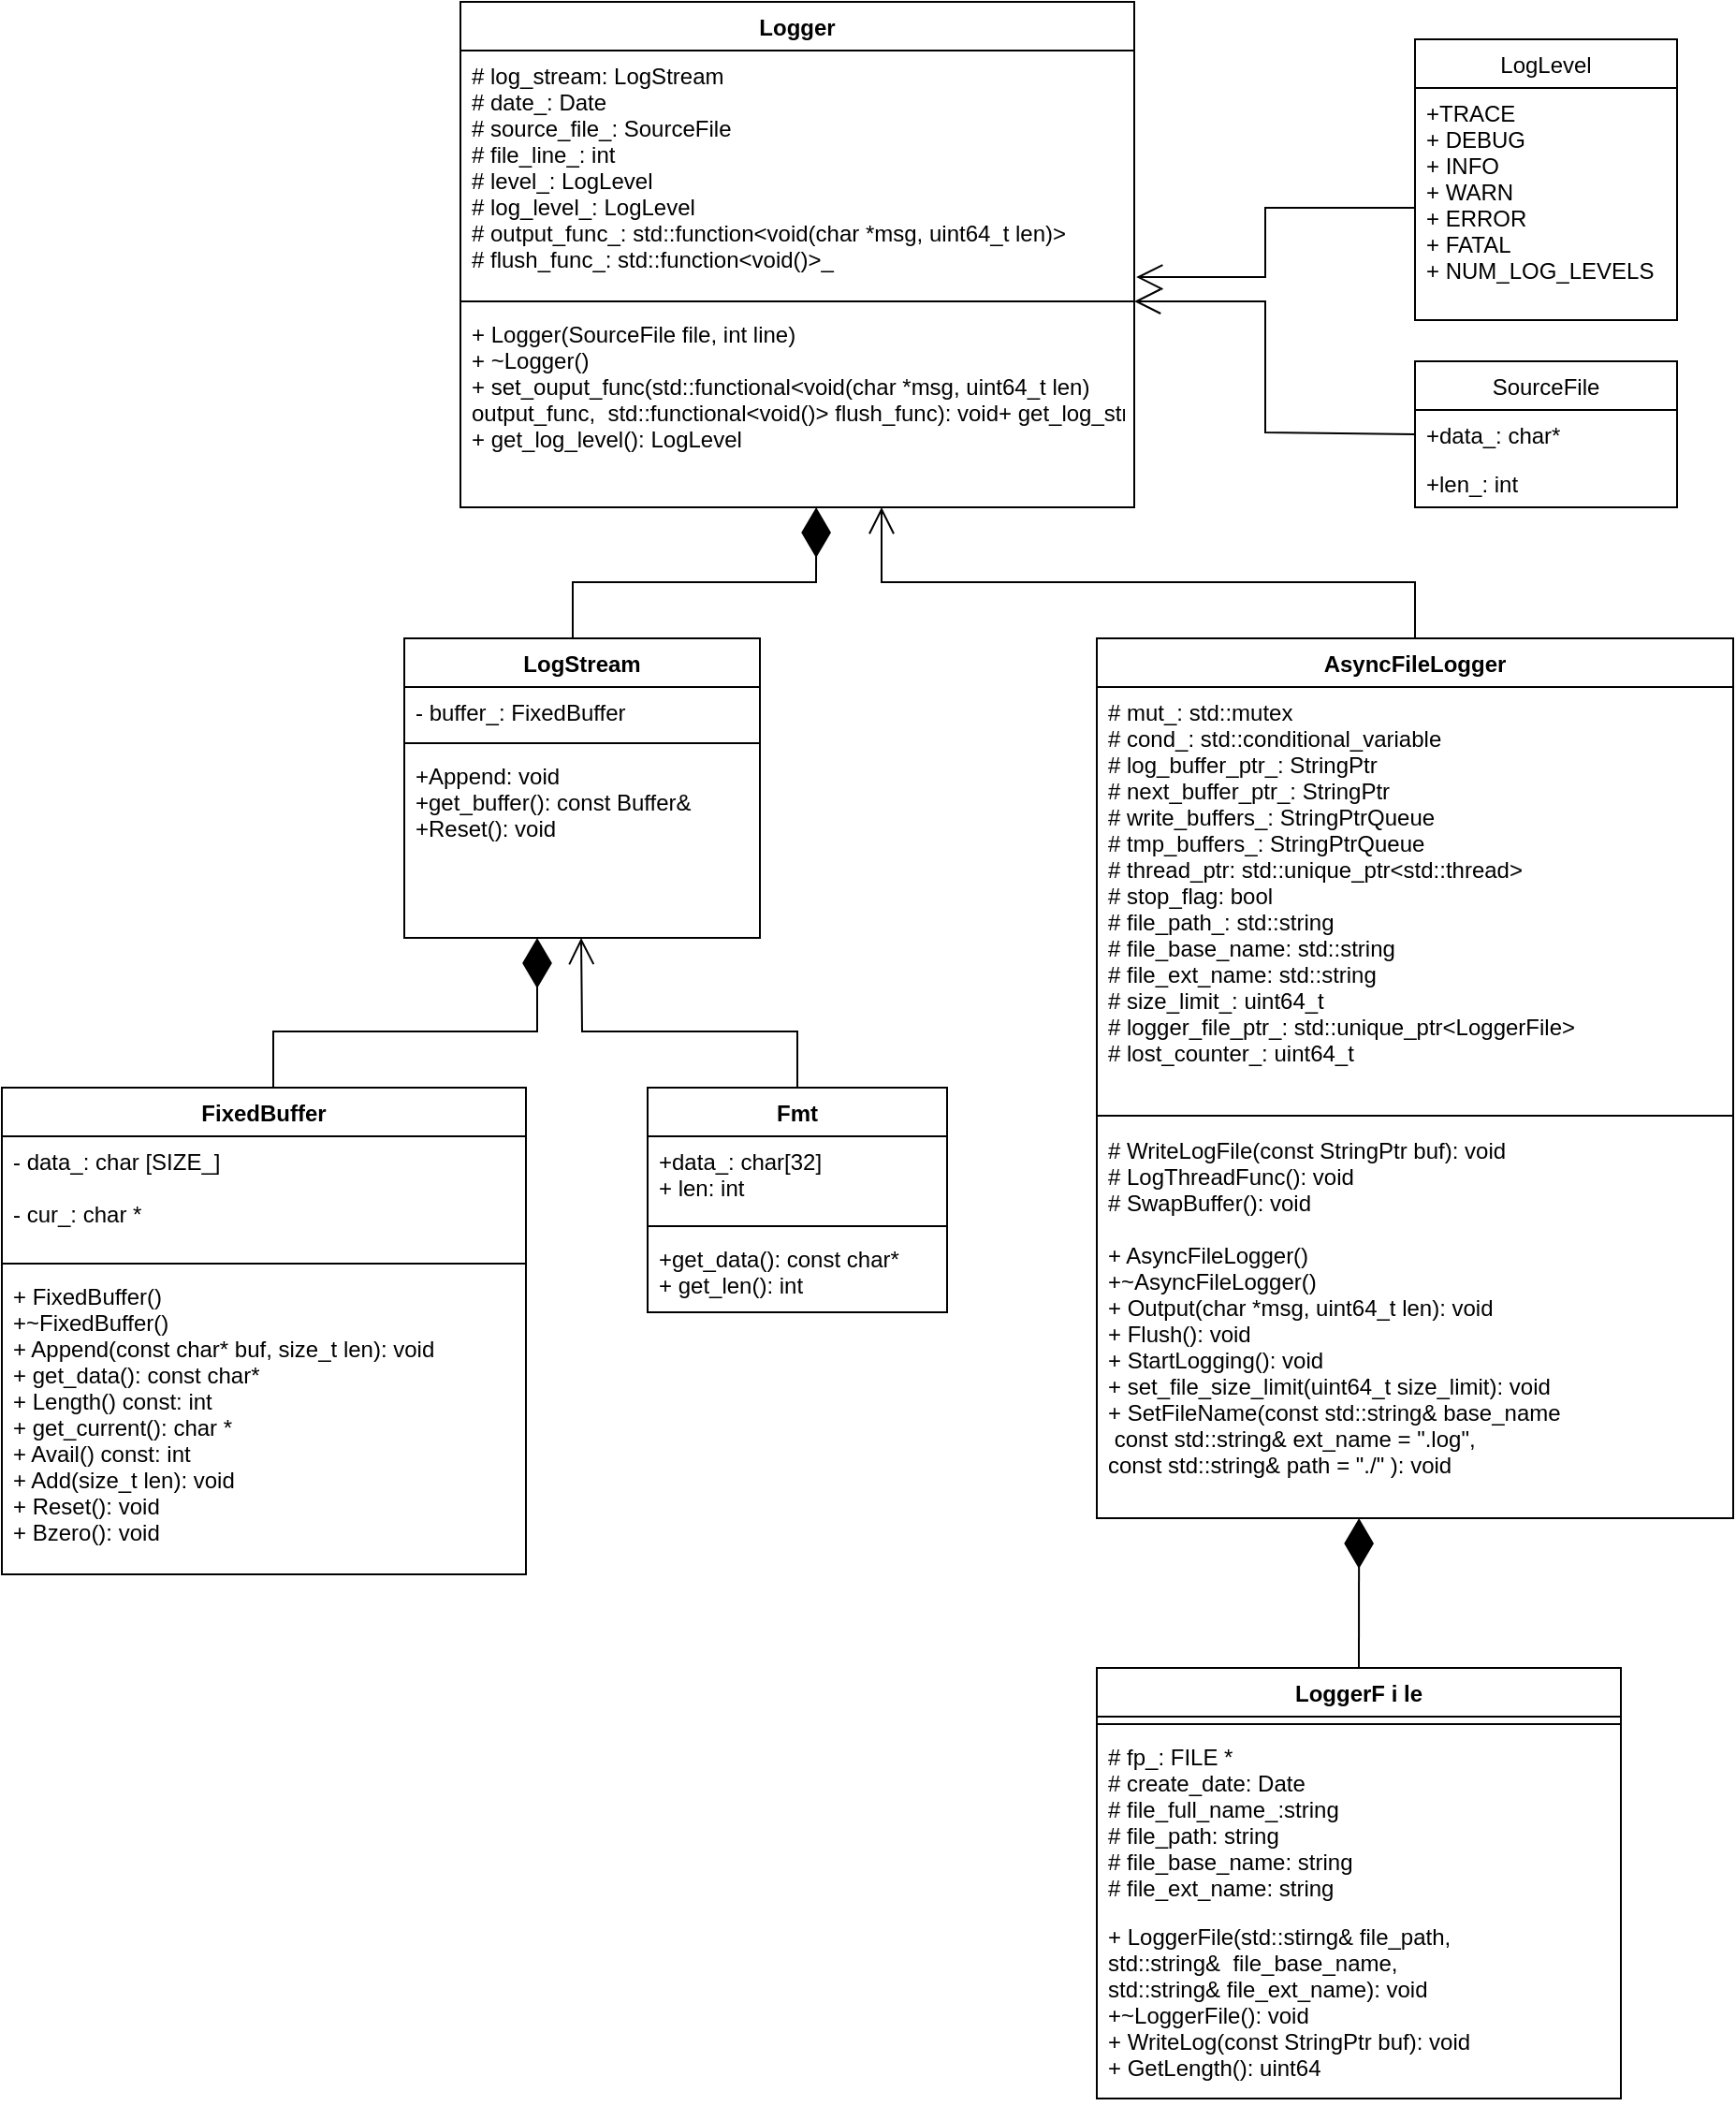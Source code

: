 <mxfile version="20.0.1" type="github">
  <diagram id="tQKzoFUhDa2zZlD9XtvQ" name="Page-1">
    <mxGraphModel dx="1386" dy="756" grid="1" gridSize="10" guides="1" tooltips="1" connect="1" arrows="1" fold="1" page="1" pageScale="1" pageWidth="1100" pageHeight="850" math="0" shadow="0">
      <root>
        <mxCell id="0" />
        <mxCell id="1" parent="0" />
        <mxCell id="zEeFxS3j3k9Rs45BbKG4-5" value="FixedBuffer" style="swimlane;fontStyle=1;align=center;verticalAlign=top;childLayout=stackLayout;horizontal=1;startSize=26;horizontalStack=0;resizeParent=1;resizeParentMax=0;resizeLast=0;collapsible=1;marginBottom=0;" parent="1" vertex="1">
          <mxGeometry x="45" y="790" width="280" height="260" as="geometry">
            <mxRectangle x="380" y="200" width="100" height="26" as="alternateBounds" />
          </mxGeometry>
        </mxCell>
        <mxCell id="zEeFxS3j3k9Rs45BbKG4-6" value="- data_: char [SIZE_]&#xa;&#xa;- cur_: char *&#xa;&#xa;" style="text;strokeColor=none;fillColor=none;align=left;verticalAlign=top;spacingLeft=4;spacingRight=4;overflow=hidden;rotatable=0;points=[[0,0.5],[1,0.5]];portConstraint=eastwest;" parent="zEeFxS3j3k9Rs45BbKG4-5" vertex="1">
          <mxGeometry y="26" width="280" height="64" as="geometry" />
        </mxCell>
        <mxCell id="zEeFxS3j3k9Rs45BbKG4-7" value="" style="line;strokeWidth=1;fillColor=none;align=left;verticalAlign=middle;spacingTop=-1;spacingLeft=3;spacingRight=3;rotatable=0;labelPosition=right;points=[];portConstraint=eastwest;" parent="zEeFxS3j3k9Rs45BbKG4-5" vertex="1">
          <mxGeometry y="90" width="280" height="8" as="geometry" />
        </mxCell>
        <mxCell id="zEeFxS3j3k9Rs45BbKG4-8" value="+ FixedBuffer()&#xa;+~FixedBuffer()&#xa;+ Append(const char* buf, size_t len): void&#xa;+ get_data(): const char*&#xa;+ Length() const: int&#xa;+ get_current(): char *&#xa;+ Avail() const: int&#xa;+ Add(size_t len): void&#xa;+ Reset(): void&#xa;+ Bzero(): void&#xa;&#xa;" style="text;strokeColor=none;fillColor=none;align=left;verticalAlign=top;spacingLeft=4;spacingRight=4;overflow=hidden;rotatable=0;points=[[0,0.5],[1,0.5]];portConstraint=eastwest;" parent="zEeFxS3j3k9Rs45BbKG4-5" vertex="1">
          <mxGeometry y="98" width="280" height="162" as="geometry" />
        </mxCell>
        <mxCell id="zEeFxS3j3k9Rs45BbKG4-9" value="LogStream" style="swimlane;fontStyle=1;align=center;verticalAlign=top;childLayout=stackLayout;horizontal=1;startSize=26;horizontalStack=0;resizeParent=1;resizeParentMax=0;resizeLast=0;collapsible=1;marginBottom=0;" parent="1" vertex="1">
          <mxGeometry x="260" y="550" width="190" height="160" as="geometry" />
        </mxCell>
        <mxCell id="zEeFxS3j3k9Rs45BbKG4-10" value="- buffer_: FixedBuffer" style="text;strokeColor=none;fillColor=none;align=left;verticalAlign=top;spacingLeft=4;spacingRight=4;overflow=hidden;rotatable=0;points=[[0,0.5],[1,0.5]];portConstraint=eastwest;" parent="zEeFxS3j3k9Rs45BbKG4-9" vertex="1">
          <mxGeometry y="26" width="190" height="26" as="geometry" />
        </mxCell>
        <mxCell id="zEeFxS3j3k9Rs45BbKG4-11" value="" style="line;strokeWidth=1;fillColor=none;align=left;verticalAlign=middle;spacingTop=-1;spacingLeft=3;spacingRight=3;rotatable=0;labelPosition=right;points=[];portConstraint=eastwest;" parent="zEeFxS3j3k9Rs45BbKG4-9" vertex="1">
          <mxGeometry y="52" width="190" height="8" as="geometry" />
        </mxCell>
        <mxCell id="zEeFxS3j3k9Rs45BbKG4-12" value="+Append: void&#xa;+get_buffer(): const Buffer&amp;&#xa;+Reset(): void&#xa;" style="text;strokeColor=none;fillColor=none;align=left;verticalAlign=top;spacingLeft=4;spacingRight=4;overflow=hidden;rotatable=0;points=[[0,0.5],[1,0.5]];portConstraint=eastwest;" parent="zEeFxS3j3k9Rs45BbKG4-9" vertex="1">
          <mxGeometry y="60" width="190" height="100" as="geometry" />
        </mxCell>
        <mxCell id="zEeFxS3j3k9Rs45BbKG4-15" value="Fmt&#xa;" style="swimlane;fontStyle=1;align=center;verticalAlign=top;childLayout=stackLayout;horizontal=1;startSize=26;horizontalStack=0;resizeParent=1;resizeParentMax=0;resizeLast=0;collapsible=1;marginBottom=0;" parent="1" vertex="1">
          <mxGeometry x="390" y="790" width="160" height="120" as="geometry" />
        </mxCell>
        <mxCell id="zEeFxS3j3k9Rs45BbKG4-16" value="+data_: char[32]&#xa;+ len: int&#xa;" style="text;strokeColor=none;fillColor=none;align=left;verticalAlign=top;spacingLeft=4;spacingRight=4;overflow=hidden;rotatable=0;points=[[0,0.5],[1,0.5]];portConstraint=eastwest;" parent="zEeFxS3j3k9Rs45BbKG4-15" vertex="1">
          <mxGeometry y="26" width="160" height="44" as="geometry" />
        </mxCell>
        <mxCell id="zEeFxS3j3k9Rs45BbKG4-17" value="" style="line;strokeWidth=1;fillColor=none;align=left;verticalAlign=middle;spacingTop=-1;spacingLeft=3;spacingRight=3;rotatable=0;labelPosition=right;points=[];portConstraint=eastwest;" parent="zEeFxS3j3k9Rs45BbKG4-15" vertex="1">
          <mxGeometry y="70" width="160" height="8" as="geometry" />
        </mxCell>
        <mxCell id="zEeFxS3j3k9Rs45BbKG4-18" value="+get_data(): const char*&#xa;+ get_len(): int&#xa;" style="text;strokeColor=none;fillColor=none;align=left;verticalAlign=top;spacingLeft=4;spacingRight=4;overflow=hidden;rotatable=0;points=[[0,0.5],[1,0.5]];portConstraint=eastwest;" parent="zEeFxS3j3k9Rs45BbKG4-15" vertex="1">
          <mxGeometry y="78" width="160" height="42" as="geometry" />
        </mxCell>
        <mxCell id="zEeFxS3j3k9Rs45BbKG4-19" value="SourceFile" style="swimlane;fontStyle=0;childLayout=stackLayout;horizontal=1;startSize=26;fillColor=none;horizontalStack=0;resizeParent=1;resizeParentMax=0;resizeLast=0;collapsible=1;marginBottom=0;" parent="1" vertex="1">
          <mxGeometry x="800" y="402" width="140" height="78" as="geometry" />
        </mxCell>
        <mxCell id="zEeFxS3j3k9Rs45BbKG4-20" value="+data_: char*&#xa;" style="text;strokeColor=none;fillColor=none;align=left;verticalAlign=top;spacingLeft=4;spacingRight=4;overflow=hidden;rotatable=0;points=[[0,0.5],[1,0.5]];portConstraint=eastwest;" parent="zEeFxS3j3k9Rs45BbKG4-19" vertex="1">
          <mxGeometry y="26" width="140" height="26" as="geometry" />
        </mxCell>
        <mxCell id="zEeFxS3j3k9Rs45BbKG4-21" value="+len_: int" style="text;strokeColor=none;fillColor=none;align=left;verticalAlign=top;spacingLeft=4;spacingRight=4;overflow=hidden;rotatable=0;points=[[0,0.5],[1,0.5]];portConstraint=eastwest;" parent="zEeFxS3j3k9Rs45BbKG4-19" vertex="1">
          <mxGeometry y="52" width="140" height="26" as="geometry" />
        </mxCell>
        <mxCell id="fdArxDOPQhIitRw5iIgI-4" value="" style="endArrow=open;endFill=1;endSize=12;html=1;rounded=0;exitX=0.5;exitY=0;exitDx=0;exitDy=0;" edge="1" parent="1" source="zEeFxS3j3k9Rs45BbKG4-15">
          <mxGeometry width="160" relative="1" as="geometry">
            <mxPoint x="354.5" y="780" as="sourcePoint" />
            <mxPoint x="354.5" y="710" as="targetPoint" />
            <Array as="points">
              <mxPoint x="470" y="760" />
              <mxPoint x="355" y="760" />
            </Array>
          </mxGeometry>
        </mxCell>
        <mxCell id="fdArxDOPQhIitRw5iIgI-8" value="" style="endArrow=diamondThin;endFill=1;endSize=24;html=1;rounded=0;" edge="1" parent="1">
          <mxGeometry width="160" relative="1" as="geometry">
            <mxPoint x="190" y="790" as="sourcePoint" />
            <mxPoint x="331" y="710" as="targetPoint" />
            <Array as="points">
              <mxPoint x="190" y="790" />
              <mxPoint x="190" y="760" />
              <mxPoint x="331" y="760" />
            </Array>
          </mxGeometry>
        </mxCell>
        <mxCell id="fdArxDOPQhIitRw5iIgI-14" value="LoggerF i le" style="swimlane;fontStyle=1;align=center;verticalAlign=top;childLayout=stackLayout;horizontal=1;startSize=26;horizontalStack=0;resizeParent=1;resizeParentMax=0;resizeLast=0;collapsible=1;marginBottom=0;" vertex="1" parent="1">
          <mxGeometry x="630" y="1100" width="280" height="230" as="geometry" />
        </mxCell>
        <mxCell id="fdArxDOPQhIitRw5iIgI-32" value="" style="endArrow=diamondThin;endFill=1;endSize=24;html=1;rounded=0;entryX=0.412;entryY=1;entryDx=0;entryDy=0;entryPerimeter=0;" edge="1" parent="fdArxDOPQhIitRw5iIgI-14" target="fdArxDOPQhIitRw5iIgI-21">
          <mxGeometry width="160" relative="1" as="geometry">
            <mxPoint x="140" as="sourcePoint" />
            <mxPoint x="300" as="targetPoint" />
          </mxGeometry>
        </mxCell>
        <mxCell id="fdArxDOPQhIitRw5iIgI-16" value="" style="line;strokeWidth=1;fillColor=none;align=left;verticalAlign=middle;spacingTop=-1;spacingLeft=3;spacingRight=3;rotatable=0;labelPosition=right;points=[];portConstraint=eastwest;" vertex="1" parent="fdArxDOPQhIitRw5iIgI-14">
          <mxGeometry y="26" width="280" height="8" as="geometry" />
        </mxCell>
        <mxCell id="fdArxDOPQhIitRw5iIgI-15" value="# fp_: FILE *&#xa;# create_date: Date&#xa;# file_full_name_:string&#xa;# file_path: string&#xa;# file_base_name: string&#xa;# file_ext_name: string" style="text;strokeColor=none;fillColor=none;align=left;verticalAlign=top;spacingLeft=4;spacingRight=4;overflow=hidden;rotatable=0;points=[[0,0.5],[1,0.5]];portConstraint=eastwest;" vertex="1" parent="fdArxDOPQhIitRw5iIgI-14">
          <mxGeometry y="34" width="280" height="96" as="geometry" />
        </mxCell>
        <mxCell id="fdArxDOPQhIitRw5iIgI-17" value="+ LoggerFile(std::stirng&amp; file_path, &#xa;std::string&amp;  file_base_name, &#xa;std::string&amp; file_ext_name): void&#xa;+~LoggerFile(): void&#xa;+ WriteLog(const StringPtr buf): void&#xa;+ GetLength(): uint64" style="text;strokeColor=none;fillColor=none;align=left;verticalAlign=top;spacingLeft=4;spacingRight=4;overflow=hidden;rotatable=0;points=[[0,0.5],[1,0.5]];portConstraint=eastwest;" vertex="1" parent="fdArxDOPQhIitRw5iIgI-14">
          <mxGeometry y="130" width="280" height="100" as="geometry" />
        </mxCell>
        <mxCell id="fdArxDOPQhIitRw5iIgI-18" value="AsyncFileLogger" style="swimlane;fontStyle=1;align=center;verticalAlign=top;childLayout=stackLayout;horizontal=1;startSize=26;horizontalStack=0;resizeParent=1;resizeParentMax=0;resizeLast=0;collapsible=1;marginBottom=0;" vertex="1" parent="1">
          <mxGeometry x="630" y="550" width="340" height="470" as="geometry" />
        </mxCell>
        <mxCell id="fdArxDOPQhIitRw5iIgI-19" value="# mut_: std::mutex&#xa;# cond_: std::conditional_variable&#xa;# log_buffer_ptr_: StringPtr&#xa;# next_buffer_ptr_: StringPtr&#xa;# write_buffers_: StringPtrQueue&#xa;# tmp_buffers_: StringPtrQueue&#xa;# thread_ptr: std::unique_ptr&lt;std::thread&gt;&#xa;# stop_flag: bool&#xa;# file_path_: std::string&#xa;# file_base_name: std::string&#xa;# file_ext_name: std::string&#xa;# size_limit_: uint64_t&#xa;# logger_file_ptr_: std::unique_ptr&lt;LoggerFile&gt;&#xa;# lost_counter_: uint64_t&#xa;&#xa;" style="text;strokeColor=none;fillColor=none;align=left;verticalAlign=top;spacingLeft=4;spacingRight=4;overflow=hidden;rotatable=0;points=[[0,0.5],[1,0.5]];portConstraint=eastwest;" vertex="1" parent="fdArxDOPQhIitRw5iIgI-18">
          <mxGeometry y="26" width="340" height="224" as="geometry" />
        </mxCell>
        <mxCell id="fdArxDOPQhIitRw5iIgI-20" value="" style="line;strokeWidth=1;fillColor=none;align=left;verticalAlign=middle;spacingTop=-1;spacingLeft=3;spacingRight=3;rotatable=0;labelPosition=right;points=[];portConstraint=eastwest;" vertex="1" parent="fdArxDOPQhIitRw5iIgI-18">
          <mxGeometry y="250" width="340" height="10" as="geometry" />
        </mxCell>
        <mxCell id="fdArxDOPQhIitRw5iIgI-21" value="# WriteLogFile(const StringPtr buf): void&#xa;# LogThreadFunc(): void&#xa;# SwapBuffer(): void&#xa;&#xa;+ AsyncFileLogger()&#xa;+~AsyncFileLogger()&#xa;+ Output(char *msg, uint64_t len): void&#xa;+ Flush(): void&#xa;+ StartLogging(): void&#xa;+ set_file_size_limit(uint64_t size_limit): void&#xa;+ SetFileName(const std::string&amp; base_name&#xa; const std::string&amp; ext_name = &quot;.log&quot;, &#xa;const std::string&amp; path = &quot;./&quot; ): void&#xa;&#xa;" style="text;strokeColor=none;fillColor=none;align=left;verticalAlign=top;spacingLeft=4;spacingRight=4;overflow=hidden;rotatable=0;points=[[0,0.5],[1,0.5]];portConstraint=eastwest;" vertex="1" parent="fdArxDOPQhIitRw5iIgI-18">
          <mxGeometry y="260" width="340" height="210" as="geometry" />
        </mxCell>
        <mxCell id="fdArxDOPQhIitRw5iIgI-22" value="LogLevel" style="swimlane;fontStyle=0;childLayout=stackLayout;horizontal=1;startSize=26;fillColor=none;horizontalStack=0;resizeParent=1;resizeParentMax=0;resizeLast=0;collapsible=1;marginBottom=0;" vertex="1" parent="1">
          <mxGeometry x="800" y="230" width="140" height="150" as="geometry" />
        </mxCell>
        <mxCell id="fdArxDOPQhIitRw5iIgI-23" value="+TRACE&#xa;+ DEBUG&#xa;+ INFO&#xa;+ WARN&#xa;+ ERROR&#xa;+ FATAL&#xa;+ NUM_LOG_LEVELS&#xa;" style="text;strokeColor=none;fillColor=none;align=left;verticalAlign=top;spacingLeft=4;spacingRight=4;overflow=hidden;rotatable=0;points=[[0,0.5],[1,0.5]];portConstraint=eastwest;" vertex="1" parent="fdArxDOPQhIitRw5iIgI-22">
          <mxGeometry y="26" width="140" height="124" as="geometry" />
        </mxCell>
        <mxCell id="fdArxDOPQhIitRw5iIgI-26" value="Logger" style="swimlane;fontStyle=1;align=center;verticalAlign=top;childLayout=stackLayout;horizontal=1;startSize=26;horizontalStack=0;resizeParent=1;resizeParentMax=0;resizeLast=0;collapsible=1;marginBottom=0;" vertex="1" parent="1">
          <mxGeometry x="290" y="210" width="360" height="270" as="geometry" />
        </mxCell>
        <mxCell id="fdArxDOPQhIitRw5iIgI-27" value="# log_stream: LogStream&#xa;# date_: Date&#xa;# source_file_: SourceFile&#xa;# file_line_: int&#xa;# level_: LogLevel&#xa;# log_level_: LogLevel&#xa;# output_func_: std::function&lt;void(char *msg, uint64_t len)&gt;&#xa;# flush_func_: std::function&lt;void()&gt;_&#xa;" style="text;strokeColor=none;fillColor=none;align=left;verticalAlign=top;spacingLeft=4;spacingRight=4;overflow=hidden;rotatable=0;points=[[0,0.5],[1,0.5]];portConstraint=eastwest;" vertex="1" parent="fdArxDOPQhIitRw5iIgI-26">
          <mxGeometry y="26" width="360" height="130" as="geometry" />
        </mxCell>
        <mxCell id="fdArxDOPQhIitRw5iIgI-28" value="" style="line;strokeWidth=1;fillColor=none;align=left;verticalAlign=middle;spacingTop=-1;spacingLeft=3;spacingRight=3;rotatable=0;labelPosition=right;points=[];portConstraint=eastwest;" vertex="1" parent="fdArxDOPQhIitRw5iIgI-26">
          <mxGeometry y="156" width="360" height="8" as="geometry" />
        </mxCell>
        <mxCell id="fdArxDOPQhIitRw5iIgI-29" value="+ Logger(SourceFile file, int line)&#xa;+ ~Logger()&#xa;+ set_ouput_func(std::functional&lt;void(char *msg, uint64_t len)&#xa;output_func,  std::functional&lt;void()&gt; flush_func): void+ get_log_stream(): LogStream+ set_log_level(): void&#xa;+ get_log_level(): LogLevel" style="text;strokeColor=none;fillColor=none;align=left;verticalAlign=top;spacingLeft=4;spacingRight=4;overflow=hidden;rotatable=0;points=[[0,0.5],[1,0.5]];portConstraint=eastwest;" vertex="1" parent="fdArxDOPQhIitRw5iIgI-26">
          <mxGeometry y="164" width="360" height="106" as="geometry" />
        </mxCell>
        <mxCell id="fdArxDOPQhIitRw5iIgI-31" value="" style="endArrow=open;endFill=1;endSize=12;html=1;rounded=0;exitX=0;exitY=0.5;exitDx=0;exitDy=0;" edge="1" parent="1" source="zEeFxS3j3k9Rs45BbKG4-20">
          <mxGeometry width="160" relative="1" as="geometry">
            <mxPoint x="780" y="278.5" as="sourcePoint" />
            <mxPoint x="650" y="370" as="targetPoint" />
            <Array as="points">
              <mxPoint x="720" y="440" />
              <mxPoint x="720" y="370" />
            </Array>
          </mxGeometry>
        </mxCell>
        <mxCell id="fdArxDOPQhIitRw5iIgI-42" value="" style="endArrow=diamondThin;endFill=1;endSize=24;html=1;rounded=0;entryX=0.528;entryY=1;entryDx=0;entryDy=0;entryPerimeter=0;" edge="1" parent="1" target="fdArxDOPQhIitRw5iIgI-29">
          <mxGeometry width="160" relative="1" as="geometry">
            <mxPoint x="350" y="550" as="sourcePoint" />
            <mxPoint x="510" y="550" as="targetPoint" />
            <Array as="points">
              <mxPoint x="350" y="520" />
              <mxPoint x="480" y="520" />
            </Array>
          </mxGeometry>
        </mxCell>
        <mxCell id="fdArxDOPQhIitRw5iIgI-43" value="" style="endArrow=open;endFill=1;endSize=12;html=1;rounded=0;exitX=0.5;exitY=0;exitDx=0;exitDy=0;" edge="1" parent="1" source="fdArxDOPQhIitRw5iIgI-18">
          <mxGeometry width="160" relative="1" as="geometry">
            <mxPoint x="580" y="530" as="sourcePoint" />
            <mxPoint x="515" y="480" as="targetPoint" />
            <Array as="points">
              <mxPoint x="800" y="520" />
              <mxPoint x="515" y="520" />
            </Array>
          </mxGeometry>
        </mxCell>
        <mxCell id="fdArxDOPQhIitRw5iIgI-44" value="" style="endArrow=open;endFill=1;endSize=12;html=1;rounded=0;entryX=1.003;entryY=0.931;entryDx=0;entryDy=0;entryPerimeter=0;" edge="1" parent="1" target="fdArxDOPQhIitRw5iIgI-27">
          <mxGeometry width="160" relative="1" as="geometry">
            <mxPoint x="800" y="320" as="sourcePoint" />
            <mxPoint x="810" y="304.5" as="targetPoint" />
            <Array as="points">
              <mxPoint x="720" y="320" />
              <mxPoint x="720" y="357" />
            </Array>
          </mxGeometry>
        </mxCell>
      </root>
    </mxGraphModel>
  </diagram>
</mxfile>
